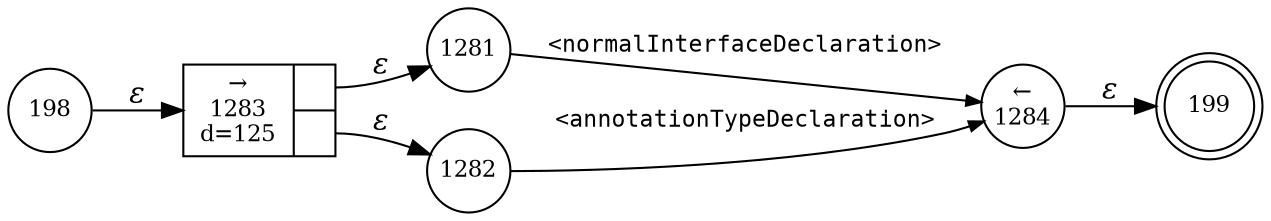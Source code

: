digraph ATN {
rankdir=LR;
s199[fontsize=11, label="199", shape=doublecircle, fixedsize=true, width=.6];
s1281[fontsize=11,label="1281", shape=circle, fixedsize=true, width=.55, peripheries=1];
s1282[fontsize=11,label="1282", shape=circle, fixedsize=true, width=.55, peripheries=1];
s1283[fontsize=11,label="{&rarr;\n1283\nd=125|{<p0>|<p1>}}", shape=record, fixedsize=false, peripheries=1];
s1284[fontsize=11,label="&larr;\n1284", shape=circle, fixedsize=true, width=.55, peripheries=1];
s198[fontsize=11,label="198", shape=circle, fixedsize=true, width=.55, peripheries=1];
s198 -> s1283 [fontname="Times-Italic", label="&epsilon;"];
s1283:p0 -> s1281 [fontname="Times-Italic", label="&epsilon;"];
s1283:p1 -> s1282 [fontname="Times-Italic", label="&epsilon;"];
s1281 -> s1284 [fontsize=11, fontname="Courier", arrowsize=.7, label = "<normalInterfaceDeclaration>", arrowhead = normal];
s1282 -> s1284 [fontsize=11, fontname="Courier", arrowsize=.7, label = "<annotationTypeDeclaration>", arrowhead = normal];
s1284 -> s199 [fontname="Times-Italic", label="&epsilon;"];
}
